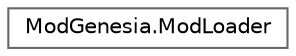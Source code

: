 digraph "Graphical Class Hierarchy"
{
 // LATEX_PDF_SIZE
  bgcolor="transparent";
  edge [fontname=Helvetica,fontsize=10,labelfontname=Helvetica,labelfontsize=10];
  node [fontname=Helvetica,fontsize=10,shape=box,height=0.2,width=0.4];
  rankdir="LR";
  Node0 [label="ModGenesia.ModLoader",height=0.2,width=0.4,color="grey40", fillcolor="white", style="filled",URL="$class_mod_genesia_1_1_mod_loader.html",tooltip=" "];
}
